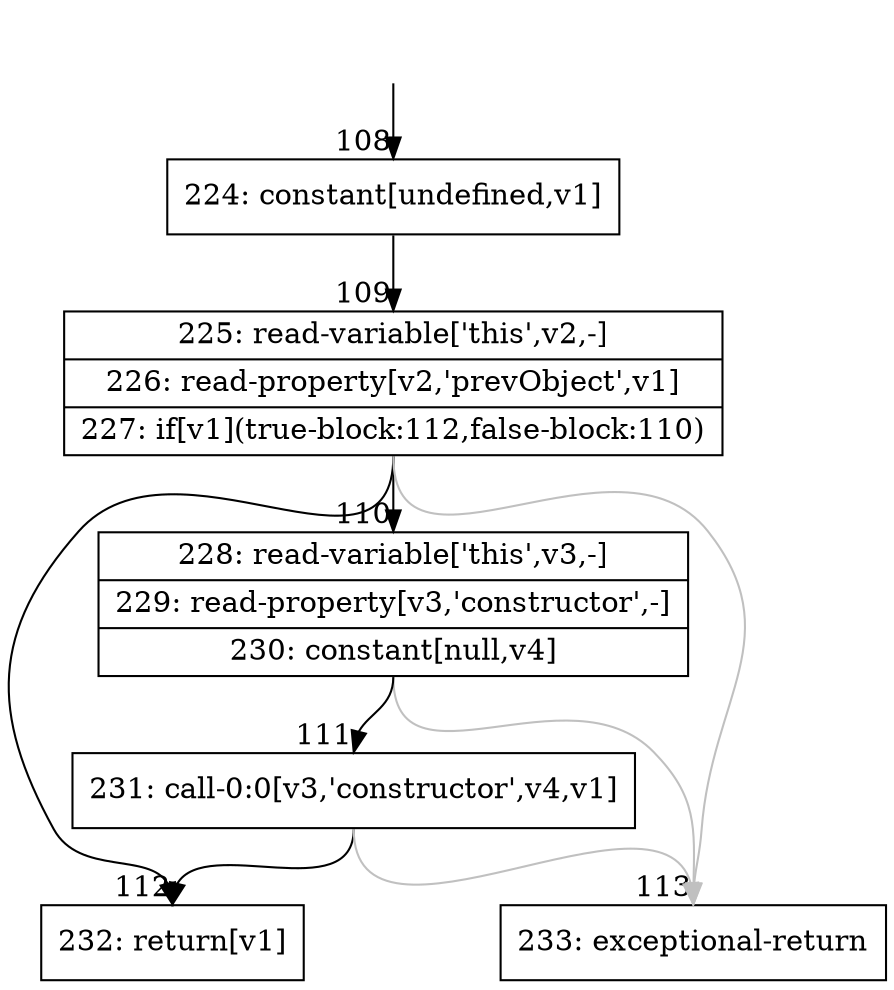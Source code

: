 digraph {
rankdir="TD"
BB_entry16[shape=none,label=""];
BB_entry16 -> BB108 [tailport=s, headport=n, headlabel="    108"]
BB108 [shape=record label="{224: constant[undefined,v1]}" ] 
BB108 -> BB109 [tailport=s, headport=n, headlabel="      109"]
BB109 [shape=record label="{225: read-variable['this',v2,-]|226: read-property[v2,'prevObject',v1]|227: if[v1](true-block:112,false-block:110)}" ] 
BB109 -> BB112 [tailport=s, headport=n, headlabel="      112"]
BB109 -> BB110 [tailport=s, headport=n, headlabel="      110"]
BB109 -> BB113 [tailport=s, headport=n, color=gray, headlabel="      113"]
BB110 [shape=record label="{228: read-variable['this',v3,-]|229: read-property[v3,'constructor',-]|230: constant[null,v4]}" ] 
BB110 -> BB111 [tailport=s, headport=n, headlabel="      111"]
BB110 -> BB113 [tailport=s, headport=n, color=gray]
BB111 [shape=record label="{231: call-0:0[v3,'constructor',v4,v1]}" ] 
BB111 -> BB112 [tailport=s, headport=n]
BB111 -> BB113 [tailport=s, headport=n, color=gray]
BB112 [shape=record label="{232: return[v1]}" ] 
BB113 [shape=record label="{233: exceptional-return}" ] 
}
